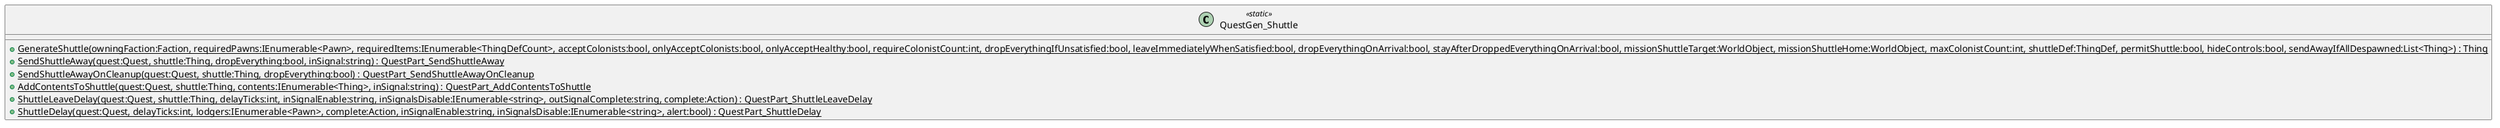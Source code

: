 @startuml
class QuestGen_Shuttle <<static>> {
    + {static} GenerateShuttle(owningFaction:Faction, requiredPawns:IEnumerable<Pawn>, requiredItems:IEnumerable<ThingDefCount>, acceptColonists:bool, onlyAcceptColonists:bool, onlyAcceptHealthy:bool, requireColonistCount:int, dropEverythingIfUnsatisfied:bool, leaveImmediatelyWhenSatisfied:bool, dropEverythingOnArrival:bool, stayAfterDroppedEverythingOnArrival:bool, missionShuttleTarget:WorldObject, missionShuttleHome:WorldObject, maxColonistCount:int, shuttleDef:ThingDef, permitShuttle:bool, hideControls:bool, sendAwayIfAllDespawned:List<Thing>) : Thing
    + {static} SendShuttleAway(quest:Quest, shuttle:Thing, dropEverything:bool, inSignal:string) : QuestPart_SendShuttleAway
    + {static} SendShuttleAwayOnCleanup(quest:Quest, shuttle:Thing, dropEverything:bool) : QuestPart_SendShuttleAwayOnCleanup
    + {static} AddContentsToShuttle(quest:Quest, shuttle:Thing, contents:IEnumerable<Thing>, inSignal:string) : QuestPart_AddContentsToShuttle
    + {static} ShuttleLeaveDelay(quest:Quest, shuttle:Thing, delayTicks:int, inSignalEnable:string, inSignalsDisable:IEnumerable<string>, outSignalComplete:string, complete:Action) : QuestPart_ShuttleLeaveDelay
    + {static} ShuttleDelay(quest:Quest, delayTicks:int, lodgers:IEnumerable<Pawn>, complete:Action, inSignalEnable:string, inSignalsDisable:IEnumerable<string>, alert:bool) : QuestPart_ShuttleDelay
}
@enduml
